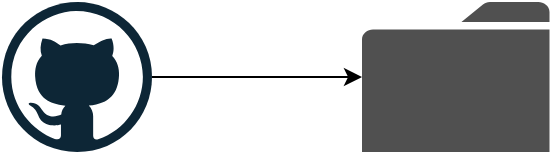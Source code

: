 <mxfile version="26.1.0">
  <diagram name="Page-1" id="OZPd-YuBwSYzLSnptrxG">
    <mxGraphModel dx="866" dy="537" grid="1" gridSize="10" guides="1" tooltips="1" connect="1" arrows="1" fold="1" page="1" pageScale="1" pageWidth="1600" pageHeight="900" math="0" shadow="0">
      <root>
        <mxCell id="0" />
        <mxCell id="1" parent="0" />
        <mxCell id="CfFWP4Z1jpDRqIM0_j2F-11" style="edgeStyle=orthogonalEdgeStyle;rounded=0;orthogonalLoop=1;jettySize=auto;html=1;" edge="1" parent="1" source="CfFWP4Z1jpDRqIM0_j2F-5" target="CfFWP4Z1jpDRqIM0_j2F-9">
          <mxGeometry relative="1" as="geometry" />
        </mxCell>
        <mxCell id="CfFWP4Z1jpDRqIM0_j2F-5" value="" style="dashed=0;outlineConnect=0;html=1;align=center;labelPosition=center;verticalLabelPosition=bottom;verticalAlign=top;shape=mxgraph.weblogos.github" vertex="1" parent="1">
          <mxGeometry x="240" y="560" width="75" height="75" as="geometry" />
        </mxCell>
        <mxCell id="CfFWP4Z1jpDRqIM0_j2F-9" value="" style="sketch=0;pointerEvents=1;shadow=0;dashed=0;html=1;strokeColor=none;fillColor=#505050;labelPosition=center;verticalLabelPosition=bottom;verticalAlign=top;outlineConnect=0;align=center;shape=mxgraph.office.concepts.folder;aspect=fixed;" vertex="1" parent="1">
          <mxGeometry x="420" y="560" width="93.75" height="75" as="geometry" />
        </mxCell>
      </root>
    </mxGraphModel>
  </diagram>
</mxfile>
